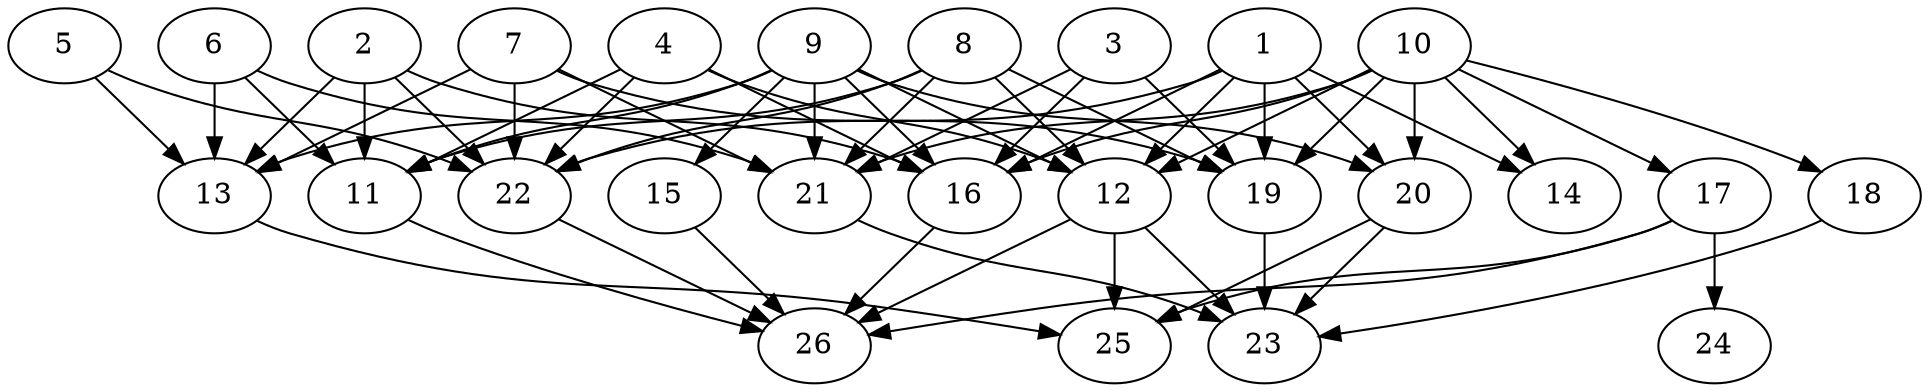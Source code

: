 // DAG (tier=2-normal, mode=data, n=26, ccr=0.439, fat=0.695, density=0.568, regular=0.582, jump=0.105, mindata=2097152, maxdata=16777216)
// DAG automatically generated by daggen at Sun Aug 24 16:33:34 2025
// /home/ermia/Project/Environments/daggen/bin/daggen --dot --ccr 0.439 --fat 0.695 --regular 0.582 --density 0.568 --jump 0.105 --mindata 2097152 --maxdata 16777216 -n 26 
digraph G {
  1 [size="16962688927621328", alpha="0.12", expect_size="8481344463810664"]
  1 -> 12 [size ="584874721280000"]
  1 -> 14 [size ="584874721280000"]
  1 -> 16 [size ="584874721280000"]
  1 -> 19 [size ="584874721280000"]
  1 -> 20 [size ="584874721280000"]
  1 -> 22 [size ="584874721280000"]
  2 [size="254419728599223369728", alpha="0.02", expect_size="127209864299611684864"]
  2 -> 11 [size ="321211074609152"]
  2 -> 13 [size ="321211074609152"]
  2 -> 16 [size ="321211074609152"]
  2 -> 22 [size ="321211074609152"]
  3 [size="5970127015694105600", alpha="0.13", expect_size="2985063507847052800"]
  3 -> 16 [size ="2015103033540608"]
  3 -> 19 [size ="2015103033540608"]
  3 -> 21 [size ="2015103033540608"]
  4 [size="4184713252722465308672", alpha="0.19", expect_size="2092356626361232654336"]
  4 -> 11 [size ="2077465354698752"]
  4 -> 12 [size ="2077465354698752"]
  4 -> 16 [size ="2077465354698752"]
  4 -> 22 [size ="2077465354698752"]
  5 [size="157243003550686496", alpha="0.09", expect_size="78621501775343248"]
  5 -> 13 [size ="71867964588032"]
  5 -> 22 [size ="71867964588032"]
  6 [size="610404717389094272", alpha="0.03", expect_size="305202358694547136"]
  6 -> 11 [size ="350178422816768"]
  6 -> 13 [size ="350178422816768"]
  6 -> 21 [size ="350178422816768"]
  7 [size="1753614285473210368", alpha="0.06", expect_size="876807142736605184"]
  7 -> 13 [size ="972657621204992"]
  7 -> 19 [size ="972657621204992"]
  7 -> 21 [size ="972657621204992"]
  7 -> 22 [size ="972657621204992"]
  8 [size="274209481989400800", alpha="0.14", expect_size="137104740994700400"]
  8 -> 11 [size ="249162629120000"]
  8 -> 12 [size ="249162629120000"]
  8 -> 19 [size ="249162629120000"]
  8 -> 21 [size ="249162629120000"]
  8 -> 22 [size ="249162629120000"]
  9 [size="57932280129645832", alpha="0.19", expect_size="28966140064822916"]
  9 -> 11 [size ="1140673864531968"]
  9 -> 12 [size ="1140673864531968"]
  9 -> 13 [size ="1140673864531968"]
  9 -> 15 [size ="1140673864531968"]
  9 -> 16 [size ="1140673864531968"]
  9 -> 20 [size ="1140673864531968"]
  9 -> 21 [size ="1140673864531968"]
  10 [size="2253612815180579328", alpha="0.10", expect_size="1126806407590289664"]
  10 -> 12 [size ="873093065080832"]
  10 -> 14 [size ="873093065080832"]
  10 -> 16 [size ="873093065080832"]
  10 -> 17 [size ="873093065080832"]
  10 -> 18 [size ="873093065080832"]
  10 -> 19 [size ="873093065080832"]
  10 -> 20 [size ="873093065080832"]
  10 -> 21 [size ="873093065080832"]
  11 [size="2724253126975402541056", alpha="0.15", expect_size="1362126563487701270528"]
  11 -> 26 [size ="1560468330119168"]
  12 [size="2262488693647451904", alpha="0.15", expect_size="1131244346823725952"]
  12 -> 23 [size ="1242427503411200"]
  12 -> 25 [size ="1242427503411200"]
  12 -> 26 [size ="1242427503411200"]
  13 [size="297743624302770520064", alpha="0.12", expect_size="148871812151385260032"]
  13 -> 25 [size ="356712477360128"]
  14 [size="1392725871040752640", alpha="0.02", expect_size="696362935520376320"]
  15 [size="125784033534639341568", alpha="0.09", expect_size="62892016767319670784"]
  15 -> 26 [size ="200835430612992"]
  16 [size="672244767390636160", alpha="0.01", expect_size="336122383695318080"]
  16 -> 26 [size ="474126842068992"]
  17 [size="237751368414870784", alpha="0.15", expect_size="118875684207435392"]
  17 -> 24 [size ="173741501841408"]
  17 -> 25 [size ="173741501841408"]
  17 -> 26 [size ="173741501841408"]
  18 [size="3545804146343981", alpha="0.01", expect_size="1772902073171990"]
  18 -> 23 [size ="271781369741312"]
  19 [size="172070958801742592", alpha="0.17", expect_size="86035479400871296"]
  19 -> 23 [size ="123244497600512"]
  20 [size="4397221928921701810176", alpha="0.06", expect_size="2198610964460850905088"]
  20 -> 23 [size ="2147215220932608"]
  20 -> 25 [size ="2147215220932608"]
  21 [size="1555933507957934336", alpha="0.19", expect_size="777966753978967168"]
  21 -> 23 [size ="630853386371072"]
  22 [size="708526108785072144384", alpha="0.13", expect_size="354263054392536072192"]
  22 -> 26 [size ="635809812185088"]
  23 [size="2277759450773377253376", alpha="0.03", expect_size="1138879725386688626688"]
  24 [size="2903623263598550188032", alpha="0.00", expect_size="1451811631799275094016"]
  25 [size="19209433204299212", alpha="0.17", expect_size="9604716602149606"]
  26 [size="927713934250443648", alpha="0.08", expect_size="463856967125221824"]
}